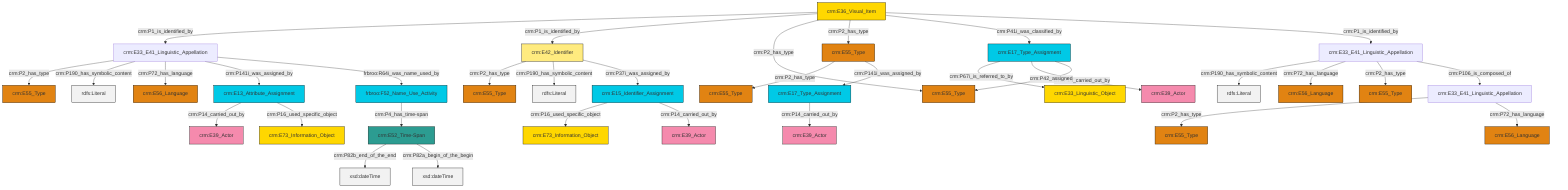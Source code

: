 graph TD
classDef Literal fill:#f2f2f2,stroke:#000000;
classDef CRM_Entity fill:#FFFFFF,stroke:#000000;
classDef Temporal_Entity fill:#00C9E6, stroke:#000000;
classDef Type fill:#E18312, stroke:#000000;
classDef Time-Span fill:#2C9C91, stroke:#000000;
classDef Appellation fill:#FFEB7F, stroke:#000000;
classDef Place fill:#008836, stroke:#000000;
classDef Persistent_Item fill:#B266B2, stroke:#000000;
classDef Conceptual_Object fill:#FFD700, stroke:#000000;
classDef Physical_Thing fill:#D2B48C, stroke:#000000;
classDef Actor fill:#f58aad, stroke:#000000;
classDef PC_Classes fill:#4ce600, stroke:#000000;
classDef Multi fill:#cccccc,stroke:#000000;

2["crm:E33_E41_Linguistic_Appellation"]:::Default -->|crm:P190_has_symbolic_content| 3[rdfs:Literal]:::Literal
4["crm:E15_Identifier_Assignment"]:::Temporal_Entity -->|crm:P16_used_specific_object| 0["crm:E73_Information_Object"]:::Conceptual_Object
12["crm:E42_Identifier"]:::Appellation -->|crm:P2_has_type| 13["crm:E55_Type"]:::Type
12["crm:E42_Identifier"]:::Appellation -->|crm:P190_has_symbolic_content| 14[rdfs:Literal]:::Literal
15["crm:E36_Visual_Item"]:::Conceptual_Object -->|crm:P1_is_identified_by| 16["crm:E33_E41_Linguistic_Appellation"]:::Default
4["crm:E15_Identifier_Assignment"]:::Temporal_Entity -->|crm:P14_carried_out_by| 9["crm:E39_Actor"]:::Actor
23["crm:E17_Type_Assignment"]:::Temporal_Entity -->|crm:P14_carried_out_by| 24["crm:E39_Actor"]:::Actor
15["crm:E36_Visual_Item"]:::Conceptual_Object -->|crm:P1_is_identified_by| 12["crm:E42_Identifier"]:::Appellation
16["crm:E33_E41_Linguistic_Appellation"]:::Default -->|crm:P2_has_type| 29["crm:E55_Type"]:::Type
15["crm:E36_Visual_Item"]:::Conceptual_Object -->|crm:P2_has_type| 33["crm:E55_Type"]:::Type
36["crm:E13_Attribute_Assignment"]:::Temporal_Entity -->|crm:P14_carried_out_by| 37["crm:E39_Actor"]:::Actor
16["crm:E33_E41_Linguistic_Appellation"]:::Default -->|crm:P190_has_symbolic_content| 38[rdfs:Literal]:::Literal
17["crm:E52_Time-Span"]:::Time-Span -->|crm:P82b_end_of_the_end| 39[xsd:dateTime]:::Literal
36["crm:E13_Attribute_Assignment"]:::Temporal_Entity -->|crm:P16_used_specific_object| 7["crm:E73_Information_Object"]:::Conceptual_Object
16["crm:E33_E41_Linguistic_Appellation"]:::Default -->|crm:P72_has_language| 34["crm:E56_Language"]:::Type
48["crm:E55_Type"]:::Type -->|crm:P2_has_type| 21["crm:E55_Type"]:::Type
15["crm:E36_Visual_Item"]:::Conceptual_Object -->|crm:P2_has_type| 48["crm:E55_Type"]:::Type
26["crm:E17_Type_Assignment"]:::Temporal_Entity -->|crm:P67i_is_referred_to_by| 51["crm:E33_Linguistic_Object"]:::Conceptual_Object
2["crm:E33_E41_Linguistic_Appellation"]:::Default -->|crm:P72_has_language| 30["crm:E56_Language"]:::Type
12["crm:E42_Identifier"]:::Appellation -->|crm:P37i_was_assigned_by| 4["crm:E15_Identifier_Assignment"]:::Temporal_Entity
16["crm:E33_E41_Linguistic_Appellation"]:::Default -->|crm:P141i_was_assigned_by| 36["crm:E13_Attribute_Assignment"]:::Temporal_Entity
15["crm:E36_Visual_Item"]:::Conceptual_Object -->|crm:P41i_was_classified_by| 26["crm:E17_Type_Assignment"]:::Temporal_Entity
49["frbroo:F52_Name_Use_Activity"]:::Temporal_Entity -->|crm:P4_has_time-span| 17["crm:E52_Time-Span"]:::Time-Span
2["crm:E33_E41_Linguistic_Appellation"]:::Default -->|crm:P2_has_type| 43["crm:E55_Type"]:::Type
5["crm:E33_E41_Linguistic_Appellation"]:::Default -->|crm:P2_has_type| 19["crm:E55_Type"]:::Type
17["crm:E52_Time-Span"]:::Time-Span -->|crm:P82a_begin_of_the_begin| 56[xsd:dateTime]:::Literal
48["crm:E55_Type"]:::Type -->|crm:P141i_was_assigned_by| 23["crm:E17_Type_Assignment"]:::Temporal_Entity
26["crm:E17_Type_Assignment"]:::Temporal_Entity -->|crm:P14_carried_out_by| 57["crm:E39_Actor"]:::Actor
15["crm:E36_Visual_Item"]:::Conceptual_Object -->|crm:P1_is_identified_by| 2["crm:E33_E41_Linguistic_Appellation"]:::Default
16["crm:E33_E41_Linguistic_Appellation"]:::Default -->|frbroo:R64i_was_name_used_by| 49["frbroo:F52_Name_Use_Activity"]:::Temporal_Entity
2["crm:E33_E41_Linguistic_Appellation"]:::Default -->|crm:P106_is_composed_of| 5["crm:E33_E41_Linguistic_Appellation"]:::Default
5["crm:E33_E41_Linguistic_Appellation"]:::Default -->|crm:P72_has_language| 60["crm:E56_Language"]:::Type
26["crm:E17_Type_Assignment"]:::Temporal_Entity -->|crm:P42_assigned| 33["crm:E55_Type"]:::Type